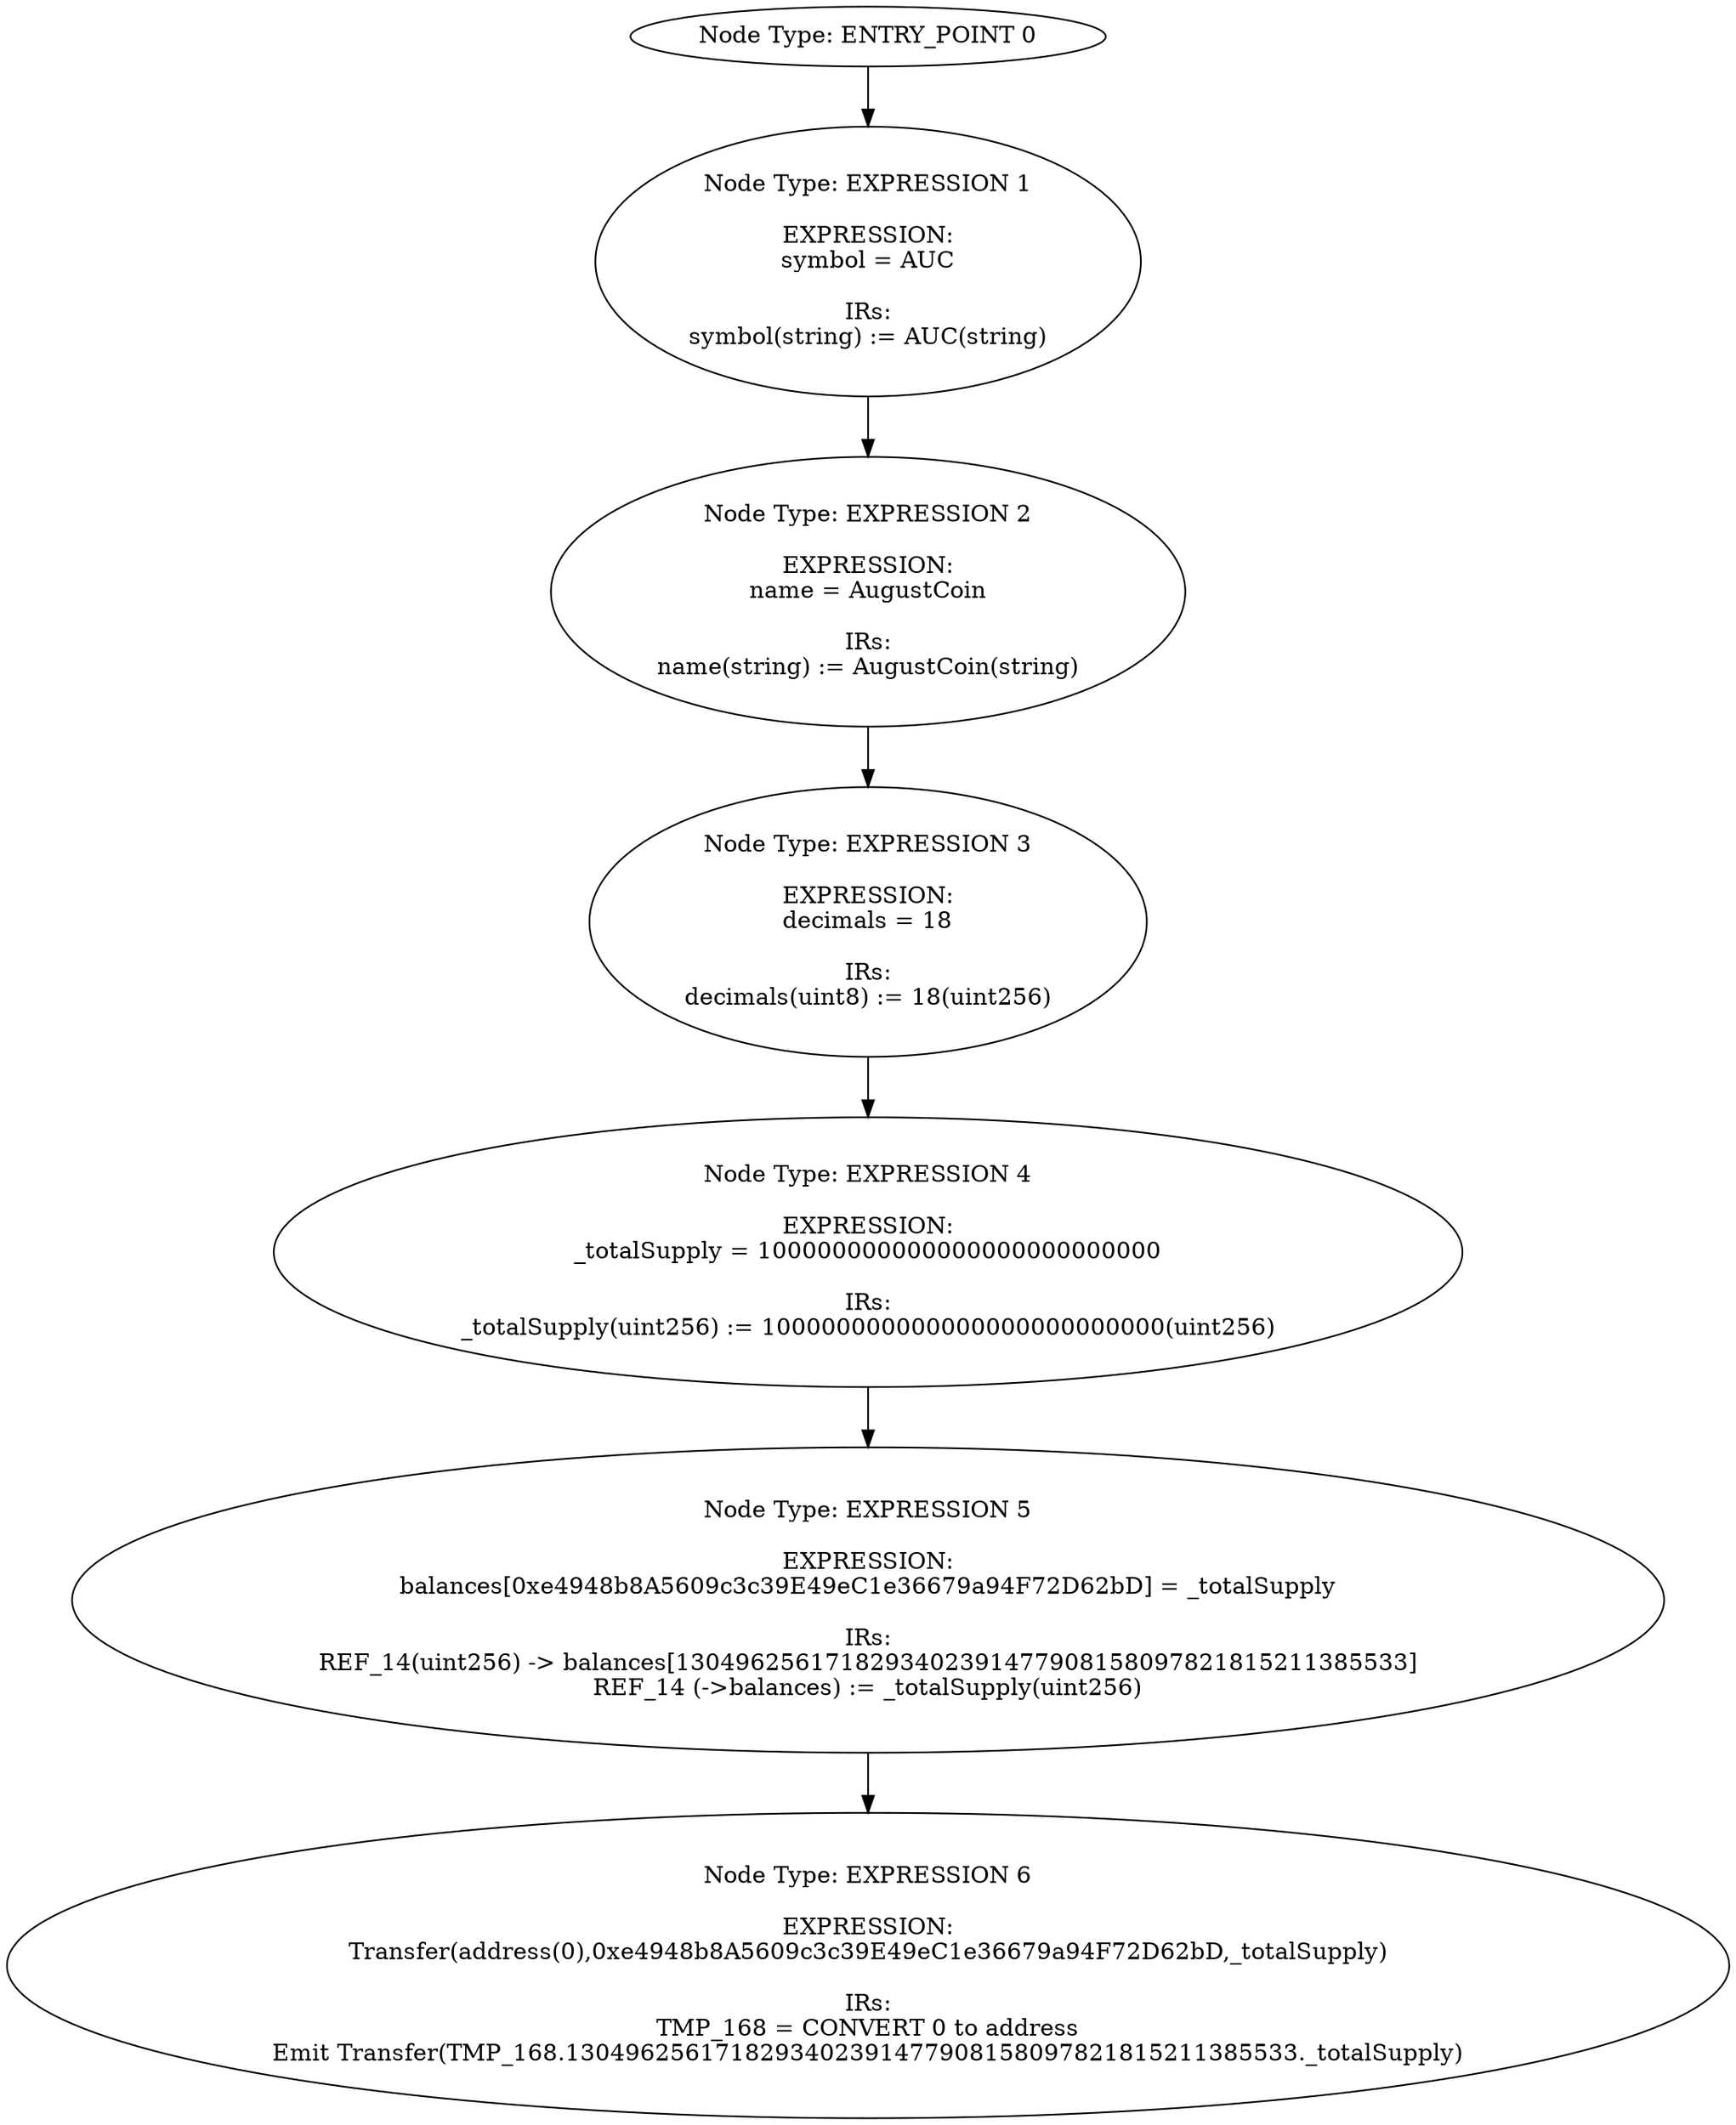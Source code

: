 digraph{
0[label="Node Type: ENTRY_POINT 0
"];
0->1;
1[label="Node Type: EXPRESSION 1

EXPRESSION:
symbol = AUC

IRs:
symbol(string) := AUC(string)"];
1->2;
2[label="Node Type: EXPRESSION 2

EXPRESSION:
name = AugustCoin

IRs:
name(string) := AugustCoin(string)"];
2->3;
3[label="Node Type: EXPRESSION 3

EXPRESSION:
decimals = 18

IRs:
decimals(uint8) := 18(uint256)"];
3->4;
4[label="Node Type: EXPRESSION 4

EXPRESSION:
_totalSupply = 100000000000000000000000000

IRs:
_totalSupply(uint256) := 100000000000000000000000000(uint256)"];
4->5;
5[label="Node Type: EXPRESSION 5

EXPRESSION:
balances[0xe4948b8A5609c3c39E49eC1e36679a94F72D62bD] = _totalSupply

IRs:
REF_14(uint256) -> balances[1304962561718293402391477908158097821815211385533]
REF_14 (->balances) := _totalSupply(uint256)"];
5->6;
6[label="Node Type: EXPRESSION 6

EXPRESSION:
Transfer(address(0),0xe4948b8A5609c3c39E49eC1e36679a94F72D62bD,_totalSupply)

IRs:
TMP_168 = CONVERT 0 to address
Emit Transfer(TMP_168.1304962561718293402391477908158097821815211385533._totalSupply)"];
}
